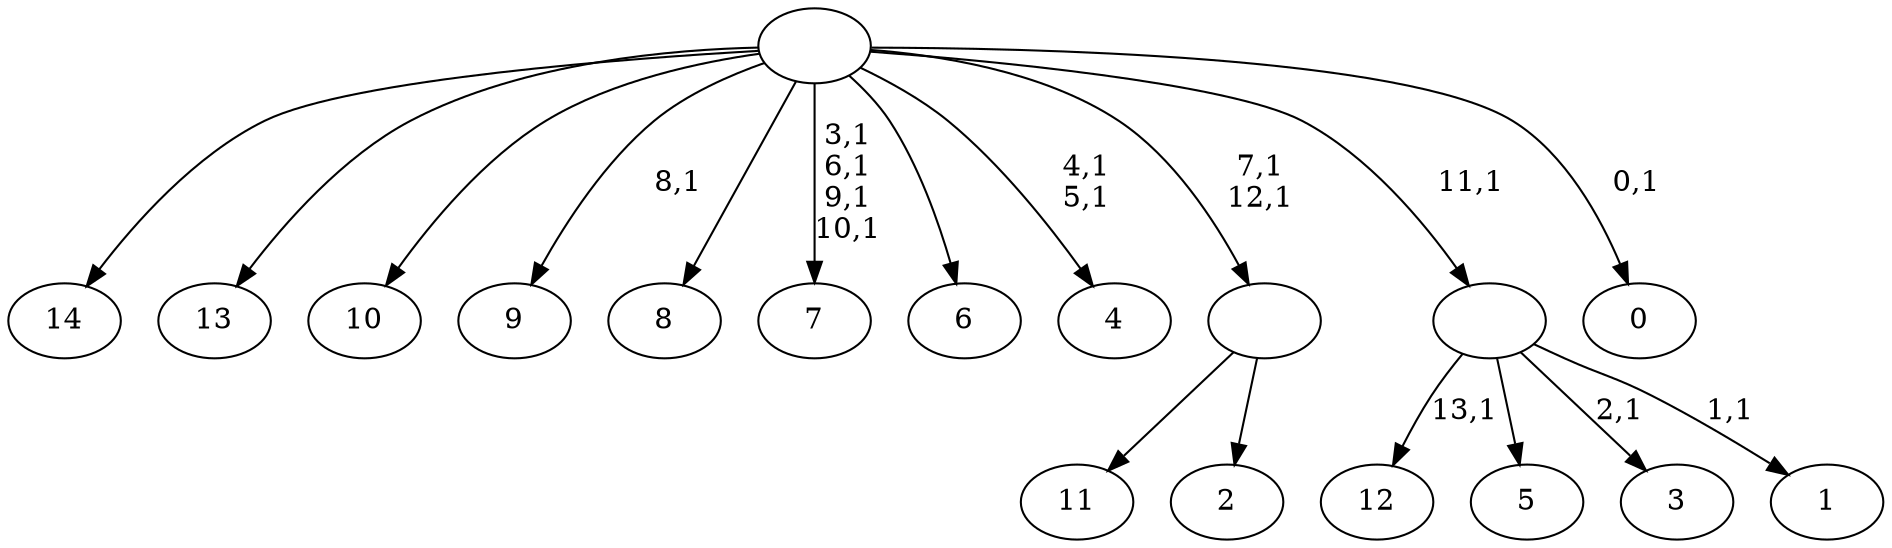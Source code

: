 digraph T {
	29 [label="14"]
	28 [label="13"]
	27 [label="12"]
	25 [label="11"]
	24 [label="10"]
	23 [label="9"]
	21 [label="8"]
	20 [label="7"]
	15 [label="6"]
	14 [label="5"]
	13 [label="4"]
	10 [label="3"]
	8 [label="2"]
	7 [label=""]
	5 [label="1"]
	3 [label=""]
	2 [label="0"]
	0 [label=""]
	7 -> 25 [label=""]
	7 -> 8 [label=""]
	3 -> 5 [label="1,1"]
	3 -> 10 [label="2,1"]
	3 -> 27 [label="13,1"]
	3 -> 14 [label=""]
	0 -> 2 [label="0,1"]
	0 -> 7 [label="7,1\n12,1"]
	0 -> 13 [label="4,1\n5,1"]
	0 -> 20 [label="3,1\n6,1\n9,1\n10,1"]
	0 -> 23 [label="8,1"]
	0 -> 29 [label=""]
	0 -> 28 [label=""]
	0 -> 24 [label=""]
	0 -> 21 [label=""]
	0 -> 15 [label=""]
	0 -> 3 [label="11,1"]
}
